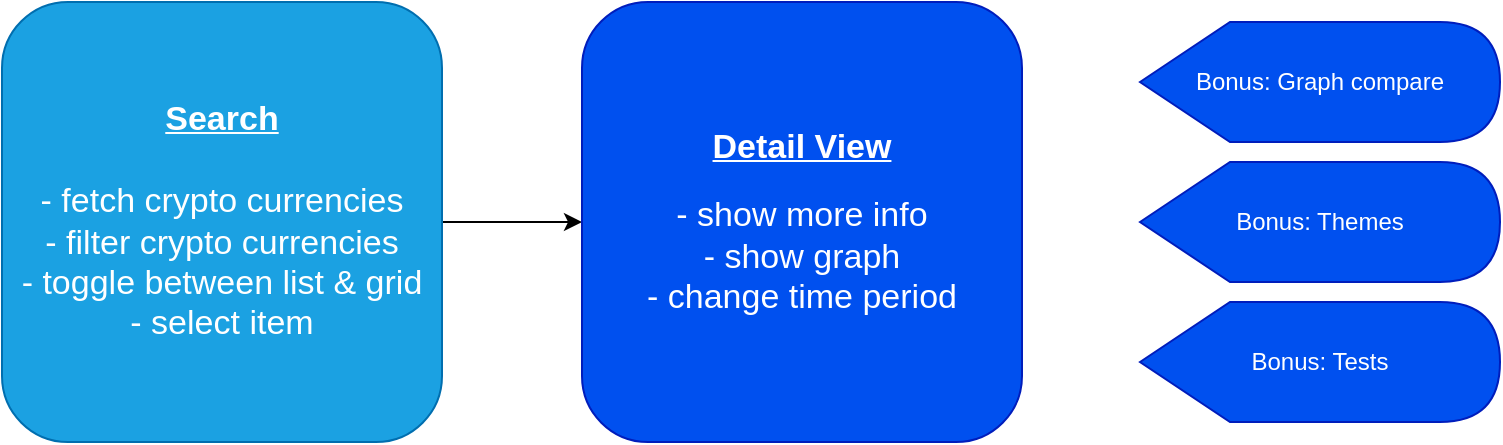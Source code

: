 <mxfile>
    <diagram id="gwq2sGt6Q_4jOk_L0-la" name="Page-1">
        <mxGraphModel dx="824" dy="859" grid="0" gridSize="10" guides="1" tooltips="1" connect="1" arrows="1" fold="1" page="1" pageScale="1" pageWidth="827" pageHeight="1169" math="0" shadow="0">
            <root>
                <mxCell id="0"/>
                <mxCell id="1" parent="0"/>
                <mxCell id="5" style="edgeStyle=orthogonalEdgeStyle;orthogonalLoop=1;jettySize=auto;html=1;exitX=1;exitY=0.5;exitDx=0;exitDy=0;entryX=0;entryY=0.5;entryDx=0;entryDy=0;" edge="1" parent="1" source="2" target="4">
                    <mxGeometry relative="1" as="geometry"/>
                </mxCell>
                <mxCell id="2" value="&lt;font style=&quot;font-size: 17px&quot;&gt;&lt;u&gt;&lt;b&gt;Search&lt;/b&gt;&lt;/u&gt;&lt;br&gt;&lt;br&gt;- fetch crypto currencies&lt;br&gt;- filter crypto currencies&lt;br&gt;- toggle between list &amp;amp; grid&lt;br&gt;- select item&lt;br&gt;&lt;/font&gt;" style="whiteSpace=wrap;html=1;aspect=fixed;rounded=1;fillColor=#1ba1e2;strokeColor=#006EAF;fontColor=#ffffff;" vertex="1" parent="1">
                    <mxGeometry x="41" y="240" width="220" height="220" as="geometry"/>
                </mxCell>
                <mxCell id="4" value="&lt;span style=&quot;font-size: 17px&quot;&gt;&lt;u&gt;&lt;b&gt;Detail View&lt;/b&gt;&lt;/u&gt;&lt;br&gt;&lt;/span&gt;&lt;br style=&quot;font-size: 17px&quot;&gt;&lt;span style=&quot;font-size: 17px&quot;&gt;- show more info&lt;/span&gt;&lt;br style=&quot;font-size: 17px&quot;&gt;&lt;span style=&quot;font-size: 17px&quot;&gt;- show graph&lt;br&gt;&lt;/span&gt;&lt;span style=&quot;font-size: 17px&quot;&gt;- change time period&lt;/span&gt;" style="whiteSpace=wrap;html=1;aspect=fixed;rounded=1;fillColor=#0050ef;strokeColor=#001DBC;fontColor=#ffffff;" vertex="1" parent="1">
                    <mxGeometry x="331" y="240" width="220" height="220" as="geometry"/>
                </mxCell>
                <mxCell id="6" value="Bonus: Graph compare" style="shape=display;whiteSpace=wrap;html=1;rounded=1;fillColor=#0050ef;strokeColor=#001DBC;fontColor=#ffffff;" vertex="1" parent="1">
                    <mxGeometry x="610" y="250" width="180" height="60" as="geometry"/>
                </mxCell>
                <mxCell id="7" value="Bonus: Themes" style="shape=display;whiteSpace=wrap;html=1;rounded=1;fillColor=#0050ef;strokeColor=#001DBC;fontColor=#ffffff;" vertex="1" parent="1">
                    <mxGeometry x="610" y="320" width="180" height="60" as="geometry"/>
                </mxCell>
                <mxCell id="8" value="Bonus: Tests" style="shape=display;whiteSpace=wrap;html=1;rounded=1;fillColor=#0050ef;strokeColor=#001DBC;fontColor=#ffffff;" vertex="1" parent="1">
                    <mxGeometry x="610" y="390" width="180" height="60" as="geometry"/>
                </mxCell>
            </root>
        </mxGraphModel>
    </diagram>
</mxfile>